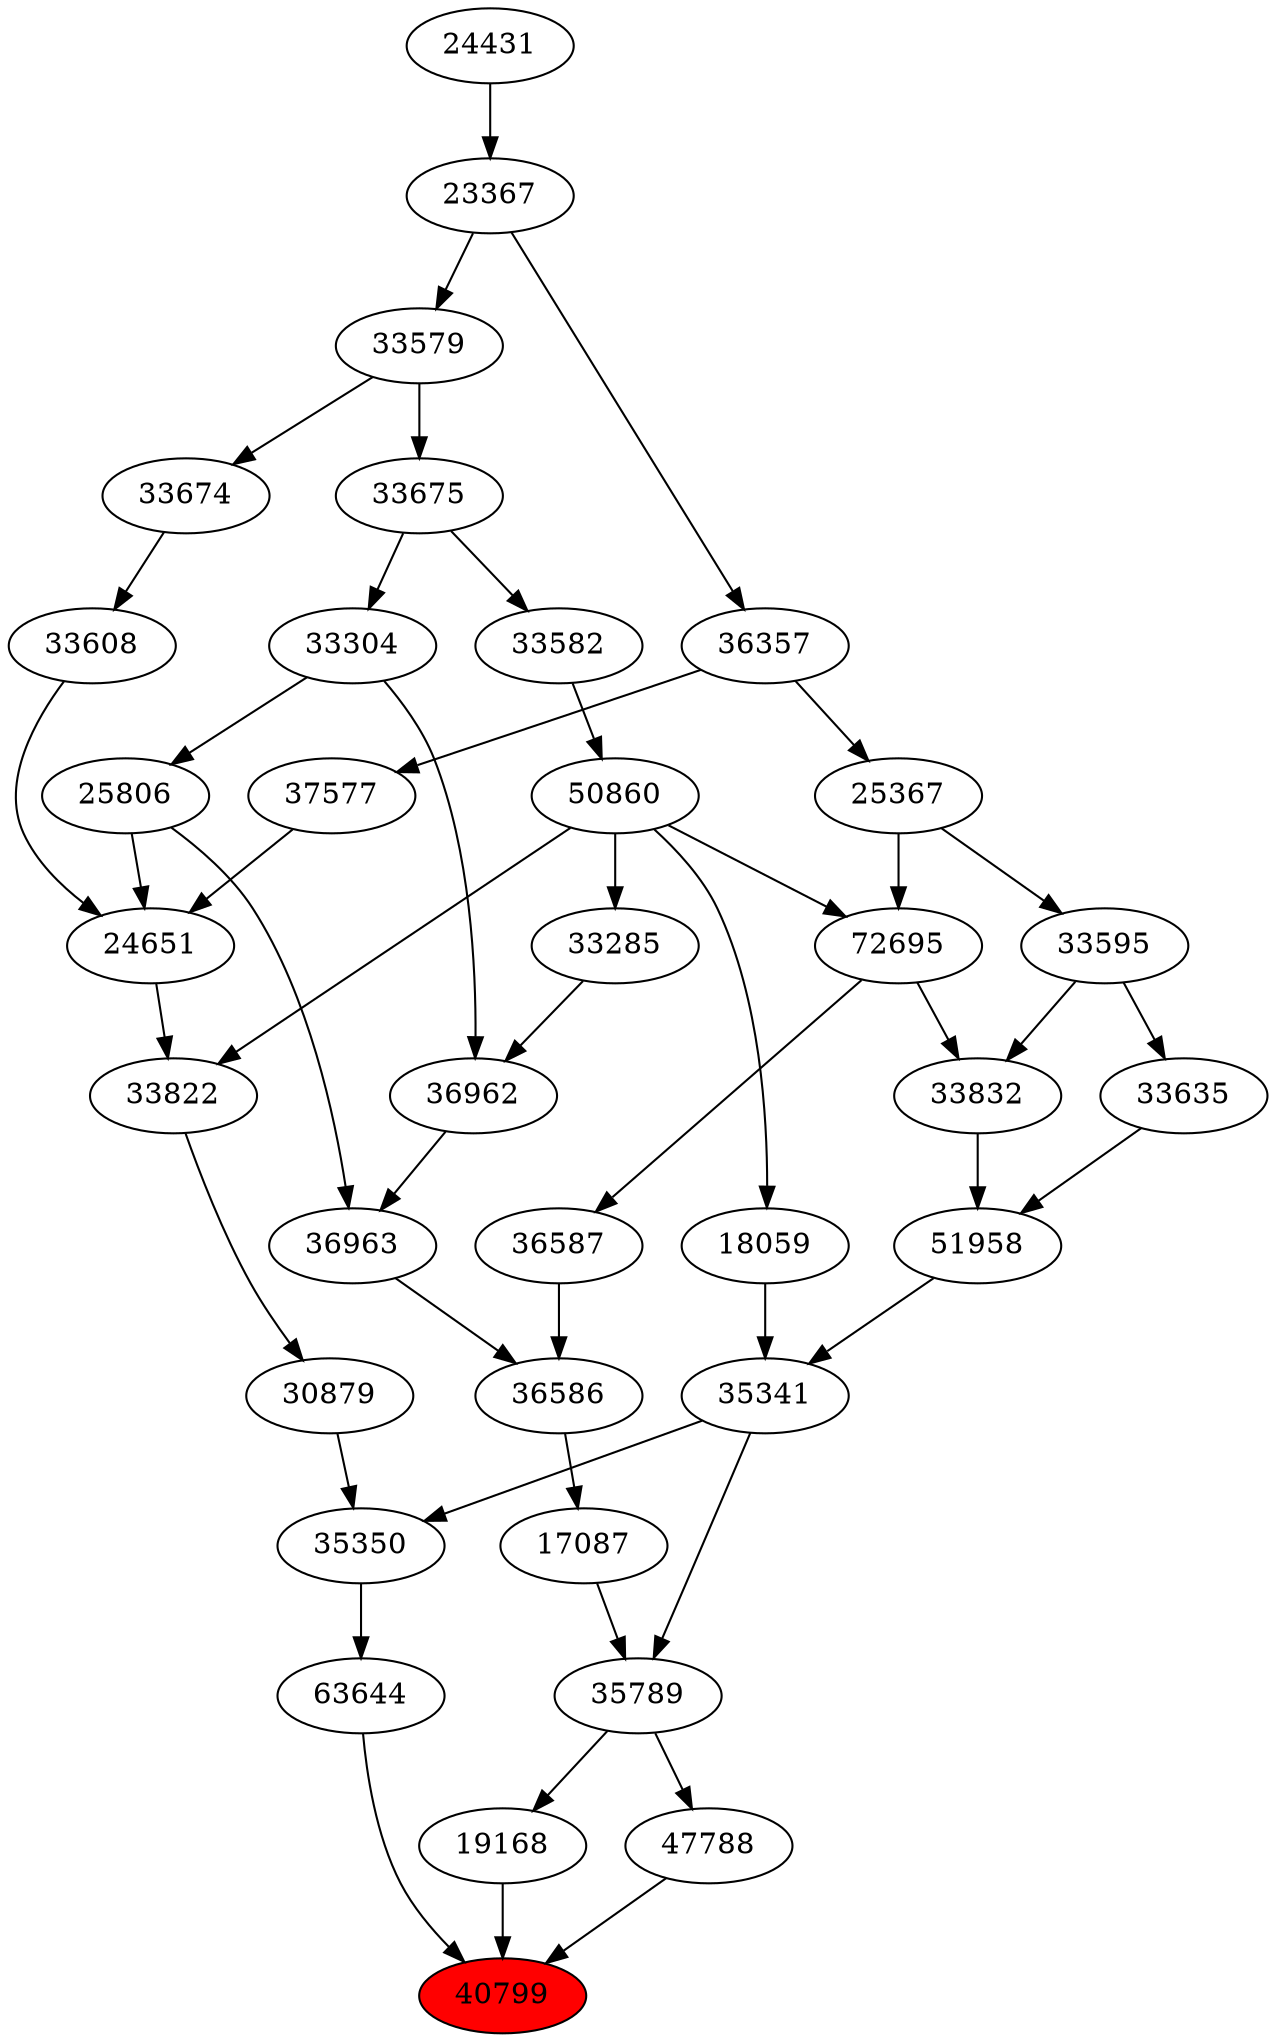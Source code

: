 strict digraph{ 
40799 [label="40799" fillcolor=red style=filled]
19168 -> 40799
47788 -> 40799
63644 -> 40799
19168 [label="19168"]
35789 -> 19168
47788 [label="47788"]
35789 -> 47788
63644 [label="63644"]
35350 -> 63644
35789 [label="35789"]
17087 -> 35789
35341 -> 35789
35350 [label="35350"]
30879 -> 35350
35341 -> 35350
17087 [label="17087"]
36586 -> 17087
35341 [label="35341"]
51958 -> 35341
18059 -> 35341
30879 [label="30879"]
33822 -> 30879
36586 [label="36586"]
36587 -> 36586
36963 -> 36586
51958 [label="51958"]
33832 -> 51958
33635 -> 51958
18059 [label="18059"]
50860 -> 18059
33822 [label="33822"]
24651 -> 33822
50860 -> 33822
36587 [label="36587"]
72695 -> 36587
36963 [label="36963"]
36962 -> 36963
25806 -> 36963
33832 [label="33832"]
72695 -> 33832
33595 -> 33832
33635 [label="33635"]
33595 -> 33635
50860 [label="50860"]
33582 -> 50860
24651 [label="24651"]
25806 -> 24651
33608 -> 24651
37577 -> 24651
72695 [label="72695"]
50860 -> 72695
25367 -> 72695
36962 [label="36962"]
33285 -> 36962
33304 -> 36962
25806 [label="25806"]
33304 -> 25806
33595 [label="33595"]
25367 -> 33595
33582 [label="33582"]
33675 -> 33582
33608 [label="33608"]
33674 -> 33608
37577 [label="37577"]
36357 -> 37577
25367 [label="25367"]
36357 -> 25367
33285 [label="33285"]
50860 -> 33285
33304 [label="33304"]
33675 -> 33304
33675 [label="33675"]
33579 -> 33675
33674 [label="33674"]
33579 -> 33674
36357 [label="36357"]
23367 -> 36357
33579 [label="33579"]
23367 -> 33579
23367 [label="23367"]
24431 -> 23367
24431 [label="24431"]
}